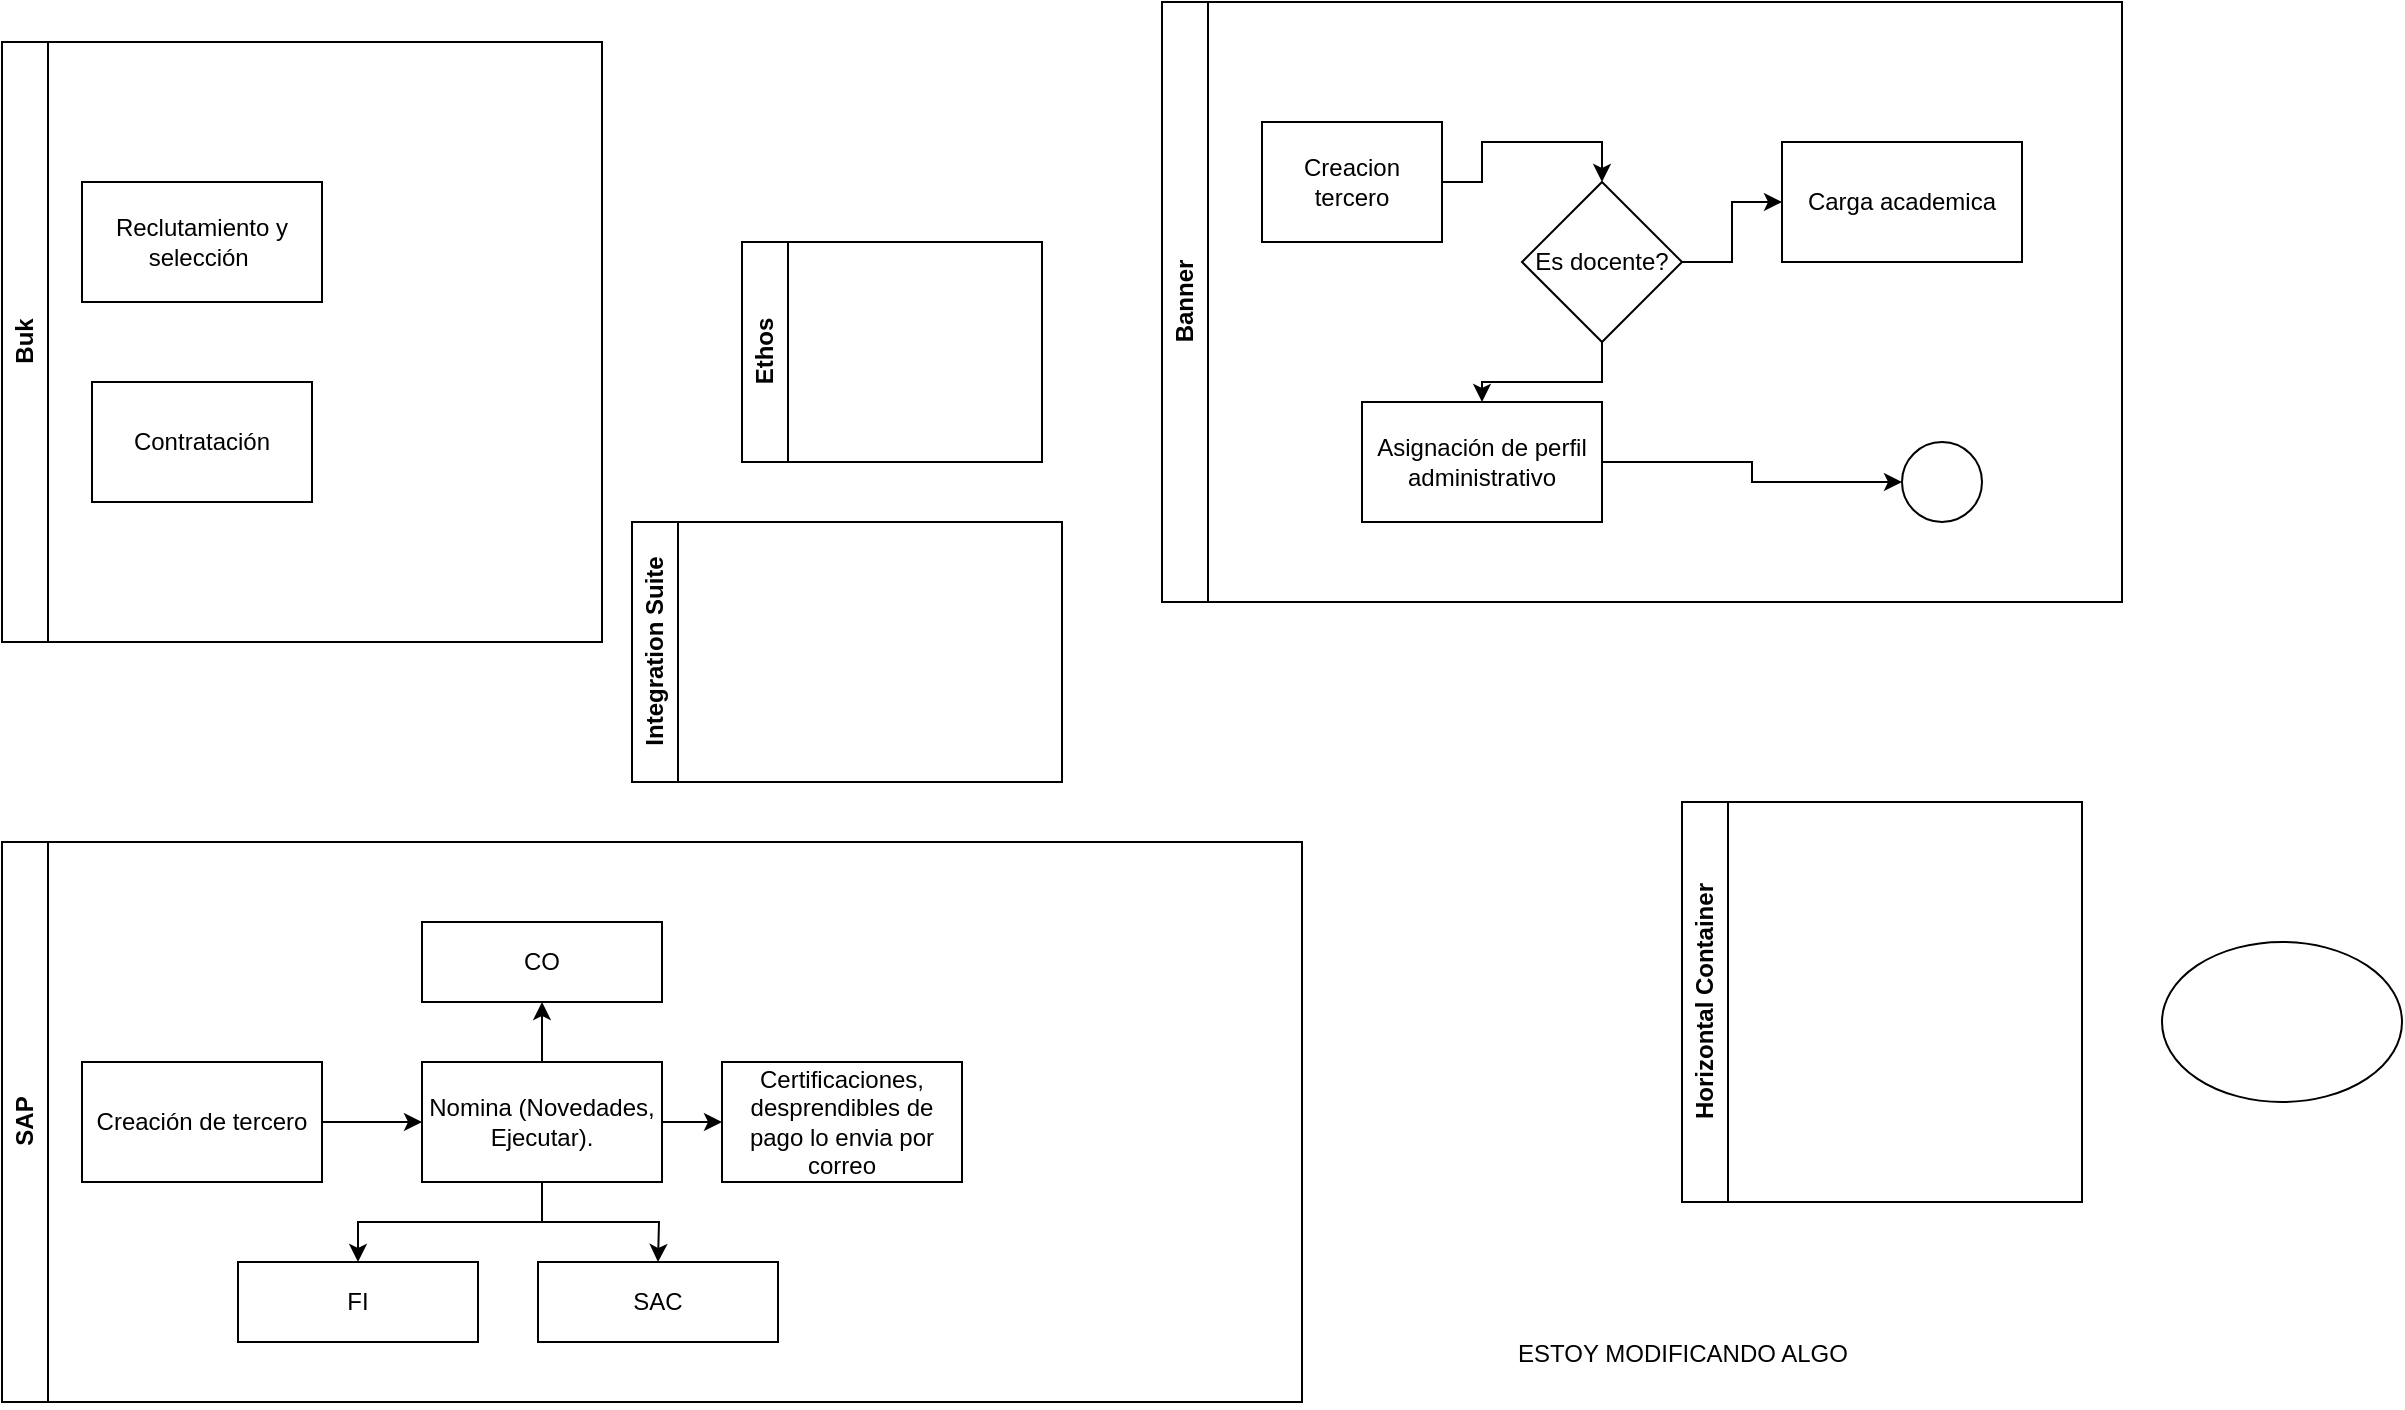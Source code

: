 <mxfile version="24.7.6">
  <diagram name="Página-1" id="WqRfwGAofF8YAWmvphPU">
    <mxGraphModel dx="3174" dy="1015" grid="1" gridSize="10" guides="1" tooltips="1" connect="1" arrows="1" fold="1" page="1" pageScale="1" pageWidth="690" pageHeight="980" math="0" shadow="0">
      <root>
        <mxCell id="0" />
        <mxCell id="1" parent="0" />
        <mxCell id="BLYrGR7m7Sxf-P3qZOmU-3" value="Buk" style="swimlane;horizontal=0;whiteSpace=wrap;html=1;" parent="1" vertex="1">
          <mxGeometry x="30" y="60" width="300" height="300" as="geometry" />
        </mxCell>
        <mxCell id="BLYrGR7m7Sxf-P3qZOmU-1" value="Reclutamiento y selección&amp;nbsp;" style="rounded=0;whiteSpace=wrap;html=1;" parent="BLYrGR7m7Sxf-P3qZOmU-3" vertex="1">
          <mxGeometry x="40" y="70" width="120" height="60" as="geometry" />
        </mxCell>
        <mxCell id="BLYrGR7m7Sxf-P3qZOmU-16" value="Contratación" style="rounded=0;whiteSpace=wrap;html=1;" parent="BLYrGR7m7Sxf-P3qZOmU-3" vertex="1">
          <mxGeometry x="45" y="170" width="110" height="60" as="geometry" />
        </mxCell>
        <mxCell id="BLYrGR7m7Sxf-P3qZOmU-18" value="Banner" style="swimlane;horizontal=0;whiteSpace=wrap;html=1;" parent="1" vertex="1">
          <mxGeometry x="610" y="40" width="480" height="300" as="geometry" />
        </mxCell>
        <mxCell id="BLYrGR7m7Sxf-P3qZOmU-21" value="" style="ellipse;whiteSpace=wrap;html=1;aspect=fixed;" parent="BLYrGR7m7Sxf-P3qZOmU-18" vertex="1">
          <mxGeometry x="370" y="220" width="40" height="40" as="geometry" />
        </mxCell>
        <mxCell id="BLYrGR7m7Sxf-P3qZOmU-8" value="Carga academica" style="rounded=0;whiteSpace=wrap;html=1;" parent="BLYrGR7m7Sxf-P3qZOmU-18" vertex="1">
          <mxGeometry x="310" y="70" width="120" height="60" as="geometry" />
        </mxCell>
        <mxCell id="BLYrGR7m7Sxf-P3qZOmU-5" value="Creacion tercero" style="rounded=0;whiteSpace=wrap;html=1;" parent="BLYrGR7m7Sxf-P3qZOmU-18" vertex="1">
          <mxGeometry x="50" y="60" width="90" height="60" as="geometry" />
        </mxCell>
        <mxCell id="BLYrGR7m7Sxf-P3qZOmU-10" value="Es docente?" style="rhombus;whiteSpace=wrap;html=1;" parent="BLYrGR7m7Sxf-P3qZOmU-18" vertex="1">
          <mxGeometry x="180" y="90" width="80" height="80" as="geometry" />
        </mxCell>
        <mxCell id="BLYrGR7m7Sxf-P3qZOmU-12" style="edgeStyle=orthogonalEdgeStyle;rounded=0;orthogonalLoop=1;jettySize=auto;html=1;entryX=0;entryY=0.5;entryDx=0;entryDy=0;" parent="BLYrGR7m7Sxf-P3qZOmU-18" source="BLYrGR7m7Sxf-P3qZOmU-10" target="BLYrGR7m7Sxf-P3qZOmU-8" edge="1">
          <mxGeometry relative="1" as="geometry" />
        </mxCell>
        <mxCell id="BLYrGR7m7Sxf-P3qZOmU-14" value="Asignación de perfil administrativo" style="rounded=0;whiteSpace=wrap;html=1;" parent="BLYrGR7m7Sxf-P3qZOmU-18" vertex="1">
          <mxGeometry x="100" y="200" width="120" height="60" as="geometry" />
        </mxCell>
        <mxCell id="BLYrGR7m7Sxf-P3qZOmU-19" style="edgeStyle=orthogonalEdgeStyle;rounded=0;orthogonalLoop=1;jettySize=auto;html=1;entryX=0;entryY=0.5;entryDx=0;entryDy=0;" parent="BLYrGR7m7Sxf-P3qZOmU-18" source="BLYrGR7m7Sxf-P3qZOmU-14" target="BLYrGR7m7Sxf-P3qZOmU-21" edge="1">
          <mxGeometry relative="1" as="geometry">
            <mxPoint x="80" y="300" as="targetPoint" />
          </mxGeometry>
        </mxCell>
        <mxCell id="BLYrGR7m7Sxf-P3qZOmU-13" style="edgeStyle=orthogonalEdgeStyle;rounded=0;orthogonalLoop=1;jettySize=auto;html=1;entryX=0.5;entryY=0;entryDx=0;entryDy=0;" parent="BLYrGR7m7Sxf-P3qZOmU-18" source="BLYrGR7m7Sxf-P3qZOmU-10" target="BLYrGR7m7Sxf-P3qZOmU-14" edge="1">
          <mxGeometry relative="1" as="geometry">
            <mxPoint x="-20" y="240" as="targetPoint" />
          </mxGeometry>
        </mxCell>
        <mxCell id="BLYrGR7m7Sxf-P3qZOmU-7" style="edgeStyle=orthogonalEdgeStyle;rounded=0;orthogonalLoop=1;jettySize=auto;html=1;entryX=0.5;entryY=0;entryDx=0;entryDy=0;" parent="BLYrGR7m7Sxf-P3qZOmU-18" source="BLYrGR7m7Sxf-P3qZOmU-5" target="BLYrGR7m7Sxf-P3qZOmU-10" edge="1">
          <mxGeometry relative="1" as="geometry">
            <mxPoint x="-60" y="120" as="targetPoint" />
          </mxGeometry>
        </mxCell>
        <mxCell id="BLYrGR7m7Sxf-P3qZOmU-23" value="SAP" style="swimlane;horizontal=0;whiteSpace=wrap;html=1;" parent="1" vertex="1">
          <mxGeometry x="30" y="460" width="650" height="280" as="geometry" />
        </mxCell>
        <mxCell id="BLYrGR7m7Sxf-P3qZOmU-6" value="Creación de tercero" style="rounded=0;whiteSpace=wrap;html=1;" parent="BLYrGR7m7Sxf-P3qZOmU-23" vertex="1">
          <mxGeometry x="40" y="110" width="120" height="60" as="geometry" />
        </mxCell>
        <mxCell id="BLYrGR7m7Sxf-P3qZOmU-26" value="Certificaciones, desprendibles de pago lo envia por correo" style="whiteSpace=wrap;html=1;rounded=0;" parent="BLYrGR7m7Sxf-P3qZOmU-23" vertex="1">
          <mxGeometry x="360" y="110" width="120" height="60" as="geometry" />
        </mxCell>
        <mxCell id="BLYrGR7m7Sxf-P3qZOmU-29" style="edgeStyle=orthogonalEdgeStyle;rounded=0;orthogonalLoop=1;jettySize=auto;html=1;entryX=0.5;entryY=0;entryDx=0;entryDy=0;" parent="BLYrGR7m7Sxf-P3qZOmU-23" source="BLYrGR7m7Sxf-P3qZOmU-25" target="BLYrGR7m7Sxf-P3qZOmU-30" edge="1">
          <mxGeometry relative="1" as="geometry">
            <mxPoint x="270" y="220" as="targetPoint" />
          </mxGeometry>
        </mxCell>
        <mxCell id="BLYrGR7m7Sxf-P3qZOmU-33" style="edgeStyle=orthogonalEdgeStyle;rounded=0;orthogonalLoop=1;jettySize=auto;html=1;" parent="BLYrGR7m7Sxf-P3qZOmU-23" source="BLYrGR7m7Sxf-P3qZOmU-25" edge="1">
          <mxGeometry relative="1" as="geometry">
            <mxPoint x="328" y="210" as="targetPoint" />
          </mxGeometry>
        </mxCell>
        <mxCell id="BLYrGR7m7Sxf-P3qZOmU-25" value="Nomina (Novedades, Ejecutar)." style="rounded=0;whiteSpace=wrap;html=1;" parent="BLYrGR7m7Sxf-P3qZOmU-23" vertex="1">
          <mxGeometry x="210" y="110" width="120" height="60" as="geometry" />
        </mxCell>
        <mxCell id="BLYrGR7m7Sxf-P3qZOmU-24" style="edgeStyle=orthogonalEdgeStyle;rounded=0;orthogonalLoop=1;jettySize=auto;html=1;" parent="BLYrGR7m7Sxf-P3qZOmU-23" source="BLYrGR7m7Sxf-P3qZOmU-6" target="BLYrGR7m7Sxf-P3qZOmU-25" edge="1">
          <mxGeometry relative="1" as="geometry">
            <mxPoint x="300" y="140" as="targetPoint" />
          </mxGeometry>
        </mxCell>
        <mxCell id="BLYrGR7m7Sxf-P3qZOmU-27" value="" style="edgeStyle=orthogonalEdgeStyle;rounded=0;orthogonalLoop=1;jettySize=auto;html=1;" parent="BLYrGR7m7Sxf-P3qZOmU-23" source="BLYrGR7m7Sxf-P3qZOmU-25" target="BLYrGR7m7Sxf-P3qZOmU-26" edge="1">
          <mxGeometry relative="1" as="geometry" />
        </mxCell>
        <mxCell id="BLYrGR7m7Sxf-P3qZOmU-30" value="FI" style="rounded=0;whiteSpace=wrap;html=1;" parent="BLYrGR7m7Sxf-P3qZOmU-23" vertex="1">
          <mxGeometry x="118" y="210" width="120" height="40" as="geometry" />
        </mxCell>
        <mxCell id="BLYrGR7m7Sxf-P3qZOmU-32" value="CO" style="rounded=0;whiteSpace=wrap;html=1;" parent="BLYrGR7m7Sxf-P3qZOmU-23" vertex="1">
          <mxGeometry x="210" y="40" width="120" height="40" as="geometry" />
        </mxCell>
        <mxCell id="BLYrGR7m7Sxf-P3qZOmU-31" style="edgeStyle=orthogonalEdgeStyle;rounded=0;orthogonalLoop=1;jettySize=auto;html=1;" parent="BLYrGR7m7Sxf-P3qZOmU-23" source="BLYrGR7m7Sxf-P3qZOmU-25" target="BLYrGR7m7Sxf-P3qZOmU-32" edge="1">
          <mxGeometry relative="1" as="geometry">
            <mxPoint x="270" y="70" as="targetPoint" />
          </mxGeometry>
        </mxCell>
        <mxCell id="BLYrGR7m7Sxf-P3qZOmU-34" value="SAC" style="rounded=0;whiteSpace=wrap;html=1;" parent="BLYrGR7m7Sxf-P3qZOmU-23" vertex="1">
          <mxGeometry x="268" y="210" width="120" height="40" as="geometry" />
        </mxCell>
        <mxCell id="BLYrGR7m7Sxf-P3qZOmU-36" value="Integration Suite" style="swimlane;horizontal=0;whiteSpace=wrap;html=1;" parent="1" vertex="1">
          <mxGeometry x="345" y="300" width="215" height="130" as="geometry" />
        </mxCell>
        <mxCell id="BLYrGR7m7Sxf-P3qZOmU-37" value="Ethos" style="swimlane;horizontal=0;whiteSpace=wrap;html=1;" parent="1" vertex="1">
          <mxGeometry x="400" y="160" width="150" height="110" as="geometry" />
        </mxCell>
        <mxCell id="j7bueRehNfvVflLccVnn-1" value="Horizontal Container" style="swimlane;horizontal=0;whiteSpace=wrap;html=1;" parent="1" vertex="1">
          <mxGeometry x="870" y="440" width="200" height="200" as="geometry" />
        </mxCell>
        <mxCell id="j7bueRehNfvVflLccVnn-2" value="" style="ellipse;whiteSpace=wrap;html=1;" parent="1" vertex="1">
          <mxGeometry x="1110" y="510" width="120" height="80" as="geometry" />
        </mxCell>
        <mxCell id="XQMTnjZXceGLMMIZY0az-1" value="ESTOY MODIFICANDO ALGO&lt;div&gt;&lt;br&gt;&lt;/div&gt;" style="text;html=1;align=center;verticalAlign=middle;resizable=0;points=[];autosize=1;strokeColor=none;fillColor=none;" vertex="1" parent="1">
          <mxGeometry x="775" y="703" width="190" height="40" as="geometry" />
        </mxCell>
      </root>
    </mxGraphModel>
  </diagram>
</mxfile>
